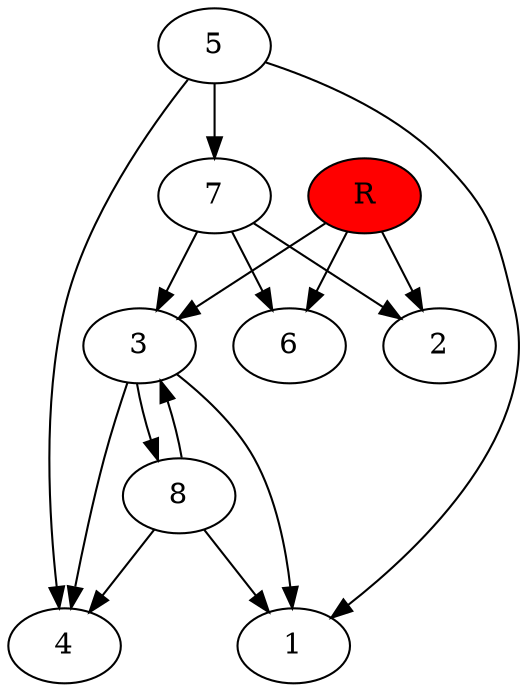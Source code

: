 digraph prb33212 {
	1
	2
	3
	4
	5
	6
	7
	8
	R [fillcolor="#ff0000" style=filled]
	3 -> 1
	3 -> 4
	3 -> 8
	5 -> 1
	5 -> 4
	5 -> 7
	7 -> 2
	7 -> 3
	7 -> 6
	8 -> 1
	8 -> 3
	8 -> 4
	R -> 2
	R -> 3
	R -> 6
}
